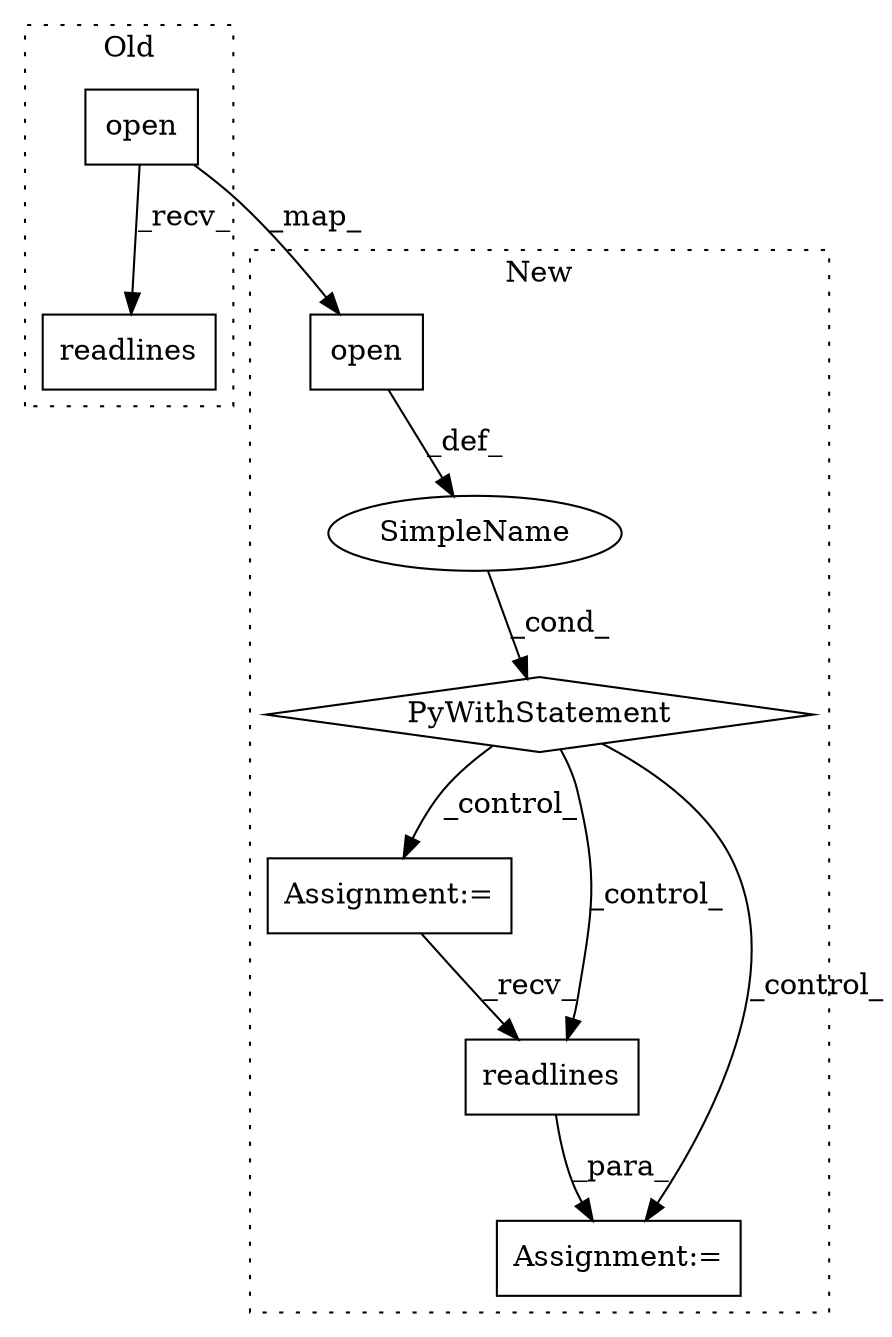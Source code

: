 digraph G {
subgraph cluster0 {
1 [label="readlines" a="32" s="533" l="11" shape="box"];
5 [label="open" a="32" s="503,531" l="5,1" shape="box"];
label = "Old";
style="dotted";
}
subgraph cluster1 {
2 [label="PyWithStatement" a="104" s="531,570" l="10,2" shape="diamond"];
3 [label="SimpleName" a="42" s="" l="" shape="ellipse"];
4 [label="Assignment:=" a="7" s="587" l="1" shape="box"];
6 [label="open" a="32" s="541,569" l="5,1" shape="box"];
7 [label="readlines" a="32" s="605" l="11" shape="box"];
8 [label="Assignment:=" a="7" s="602" l="1" shape="box"];
label = "New";
style="dotted";
}
2 -> 4 [label="_control_"];
2 -> 7 [label="_control_"];
2 -> 8 [label="_control_"];
3 -> 2 [label="_cond_"];
4 -> 7 [label="_recv_"];
5 -> 6 [label="_map_"];
5 -> 1 [label="_recv_"];
6 -> 3 [label="_def_"];
7 -> 8 [label="_para_"];
}